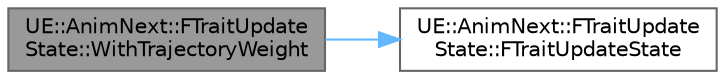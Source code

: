 digraph "UE::AnimNext::FTraitUpdateState::WithTrajectoryWeight"
{
 // INTERACTIVE_SVG=YES
 // LATEX_PDF_SIZE
  bgcolor="transparent";
  edge [fontname=Helvetica,fontsize=10,labelfontname=Helvetica,labelfontsize=10];
  node [fontname=Helvetica,fontsize=10,shape=box,height=0.2,width=0.4];
  rankdir="LR";
  Node1 [id="Node000001",label="UE::AnimNext::FTraitUpdate\lState::WithTrajectoryWeight",height=0.2,width=0.4,color="gray40", fillcolor="grey60", style="filled", fontcolor="black",tooltip=" "];
  Node1 -> Node2 [id="edge1_Node000001_Node000002",color="steelblue1",style="solid",tooltip=" "];
  Node2 [id="Node000002",label="UE::AnimNext::FTraitUpdate\lState::FTraitUpdateState",height=0.2,width=0.4,color="grey40", fillcolor="white", style="filled",URL="$d6/d04/structUE_1_1AnimNext_1_1FTraitUpdateState.html#ab8a24a03b3f423c60aad80a442c66044",tooltip=" "];
}
